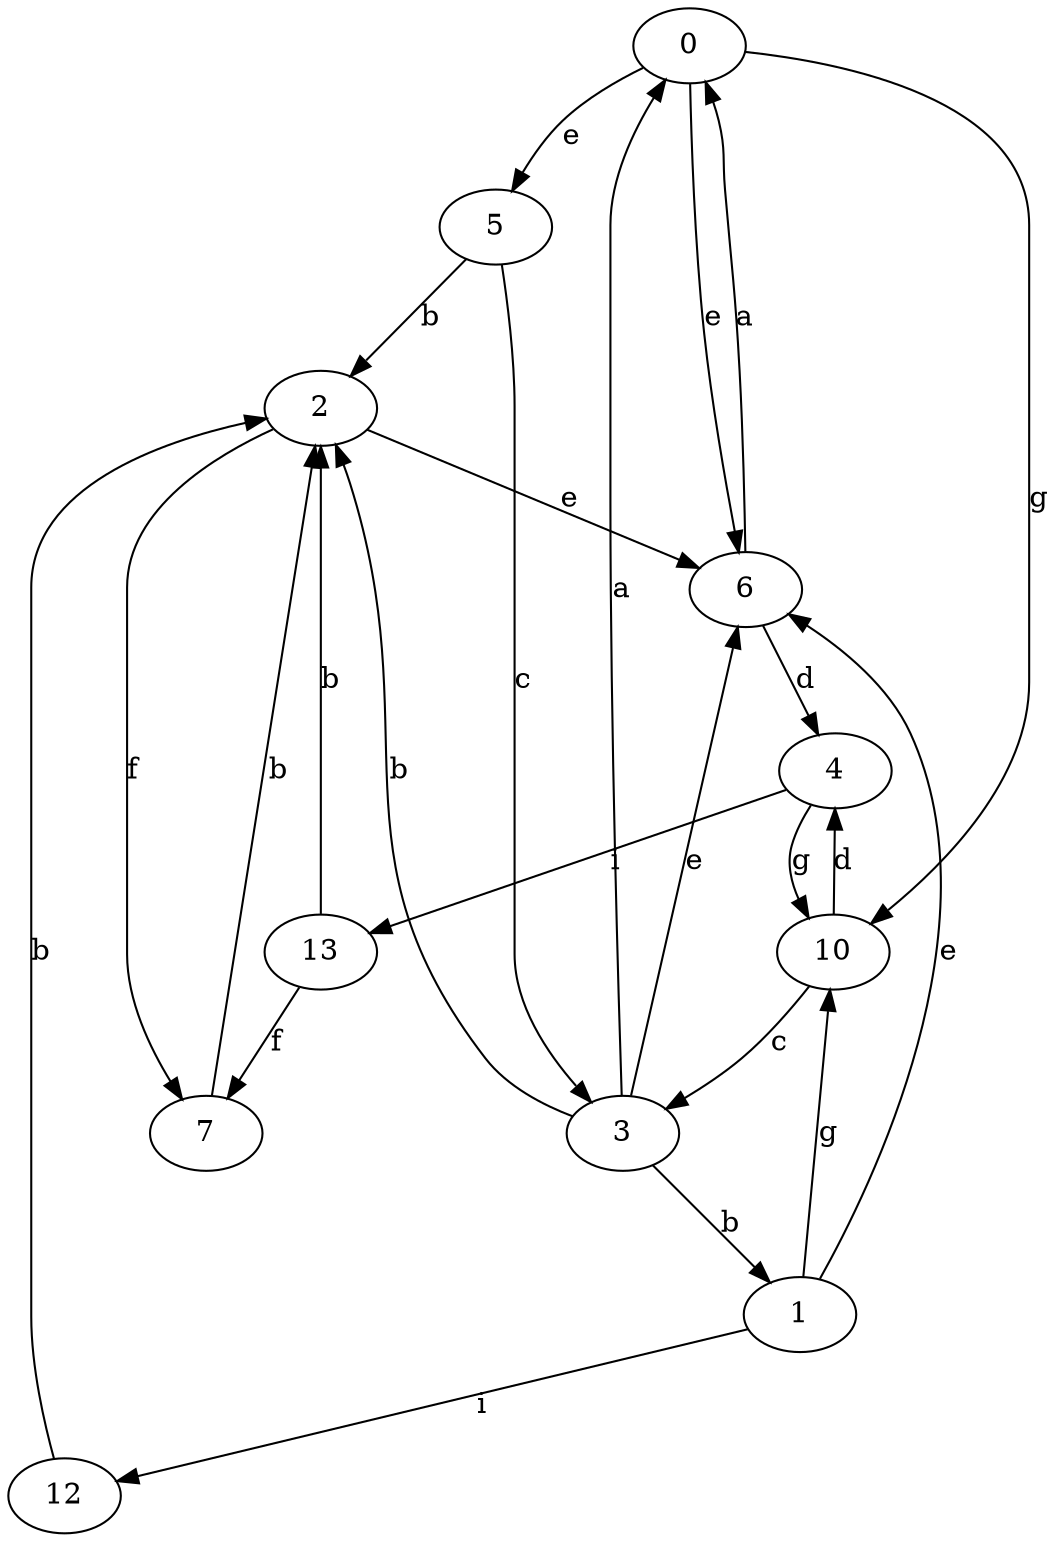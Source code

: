 strict digraph  {
0;
1;
2;
3;
4;
5;
6;
7;
10;
12;
13;
0 -> 5  [label=e];
0 -> 6  [label=e];
0 -> 10  [label=g];
1 -> 6  [label=e];
1 -> 10  [label=g];
1 -> 12  [label=i];
2 -> 6  [label=e];
2 -> 7  [label=f];
3 -> 0  [label=a];
3 -> 1  [label=b];
3 -> 2  [label=b];
3 -> 6  [label=e];
4 -> 10  [label=g];
4 -> 13  [label=i];
5 -> 2  [label=b];
5 -> 3  [label=c];
6 -> 0  [label=a];
6 -> 4  [label=d];
7 -> 2  [label=b];
10 -> 3  [label=c];
10 -> 4  [label=d];
12 -> 2  [label=b];
13 -> 2  [label=b];
13 -> 7  [label=f];
}
